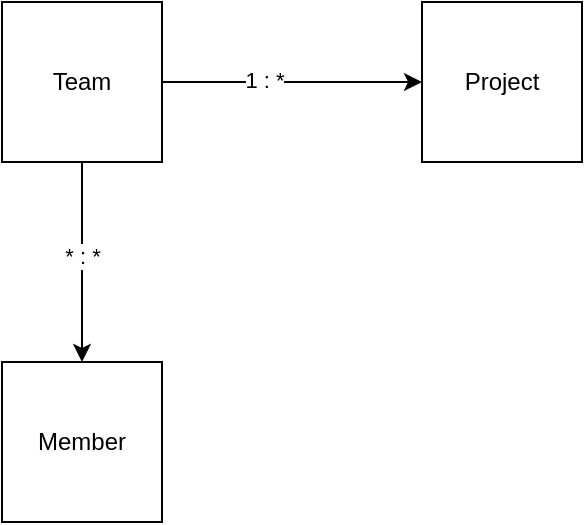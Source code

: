 <mxfile version="20.5.3" type="github">
  <diagram id="m_pdPa6cLZ9sQrC1DyXI" name="Page-1">
    <mxGraphModel dx="1234" dy="719" grid="1" gridSize="10" guides="1" tooltips="1" connect="1" arrows="1" fold="1" page="1" pageScale="1" pageWidth="827" pageHeight="1169" math="0" shadow="0">
      <root>
        <mxCell id="0" />
        <mxCell id="1" parent="0" />
        <mxCell id="QINf7qv544Nl_s9j7ZfR-3" value="" style="edgeStyle=orthogonalEdgeStyle;rounded=0;orthogonalLoop=1;jettySize=auto;html=1;" edge="1" parent="1" source="QINf7qv544Nl_s9j7ZfR-1" target="QINf7qv544Nl_s9j7ZfR-2">
          <mxGeometry relative="1" as="geometry" />
        </mxCell>
        <mxCell id="QINf7qv544Nl_s9j7ZfR-7" value="1 : *" style="edgeLabel;html=1;align=center;verticalAlign=middle;resizable=0;points=[];" vertex="1" connectable="0" parent="QINf7qv544Nl_s9j7ZfR-3">
          <mxGeometry x="-0.225" y="1" relative="1" as="geometry">
            <mxPoint as="offset" />
          </mxGeometry>
        </mxCell>
        <mxCell id="QINf7qv544Nl_s9j7ZfR-5" value="" style="edgeStyle=orthogonalEdgeStyle;rounded=0;orthogonalLoop=1;jettySize=auto;html=1;" edge="1" parent="1" source="QINf7qv544Nl_s9j7ZfR-1" target="QINf7qv544Nl_s9j7ZfR-4">
          <mxGeometry relative="1" as="geometry" />
        </mxCell>
        <mxCell id="QINf7qv544Nl_s9j7ZfR-8" value="* : *" style="edgeLabel;html=1;align=center;verticalAlign=middle;resizable=0;points=[];" vertex="1" connectable="0" parent="QINf7qv544Nl_s9j7ZfR-5">
          <mxGeometry x="-0.067" relative="1" as="geometry">
            <mxPoint as="offset" />
          </mxGeometry>
        </mxCell>
        <mxCell id="QINf7qv544Nl_s9j7ZfR-1" value="Team" style="whiteSpace=wrap;html=1;aspect=fixed;" vertex="1" parent="1">
          <mxGeometry x="210" y="120" width="80" height="80" as="geometry" />
        </mxCell>
        <mxCell id="QINf7qv544Nl_s9j7ZfR-2" value="Project" style="whiteSpace=wrap;html=1;aspect=fixed;" vertex="1" parent="1">
          <mxGeometry x="420" y="120" width="80" height="80" as="geometry" />
        </mxCell>
        <mxCell id="QINf7qv544Nl_s9j7ZfR-4" value="Member" style="whiteSpace=wrap;html=1;aspect=fixed;" vertex="1" parent="1">
          <mxGeometry x="210" y="300" width="80" height="80" as="geometry" />
        </mxCell>
      </root>
    </mxGraphModel>
  </diagram>
</mxfile>
